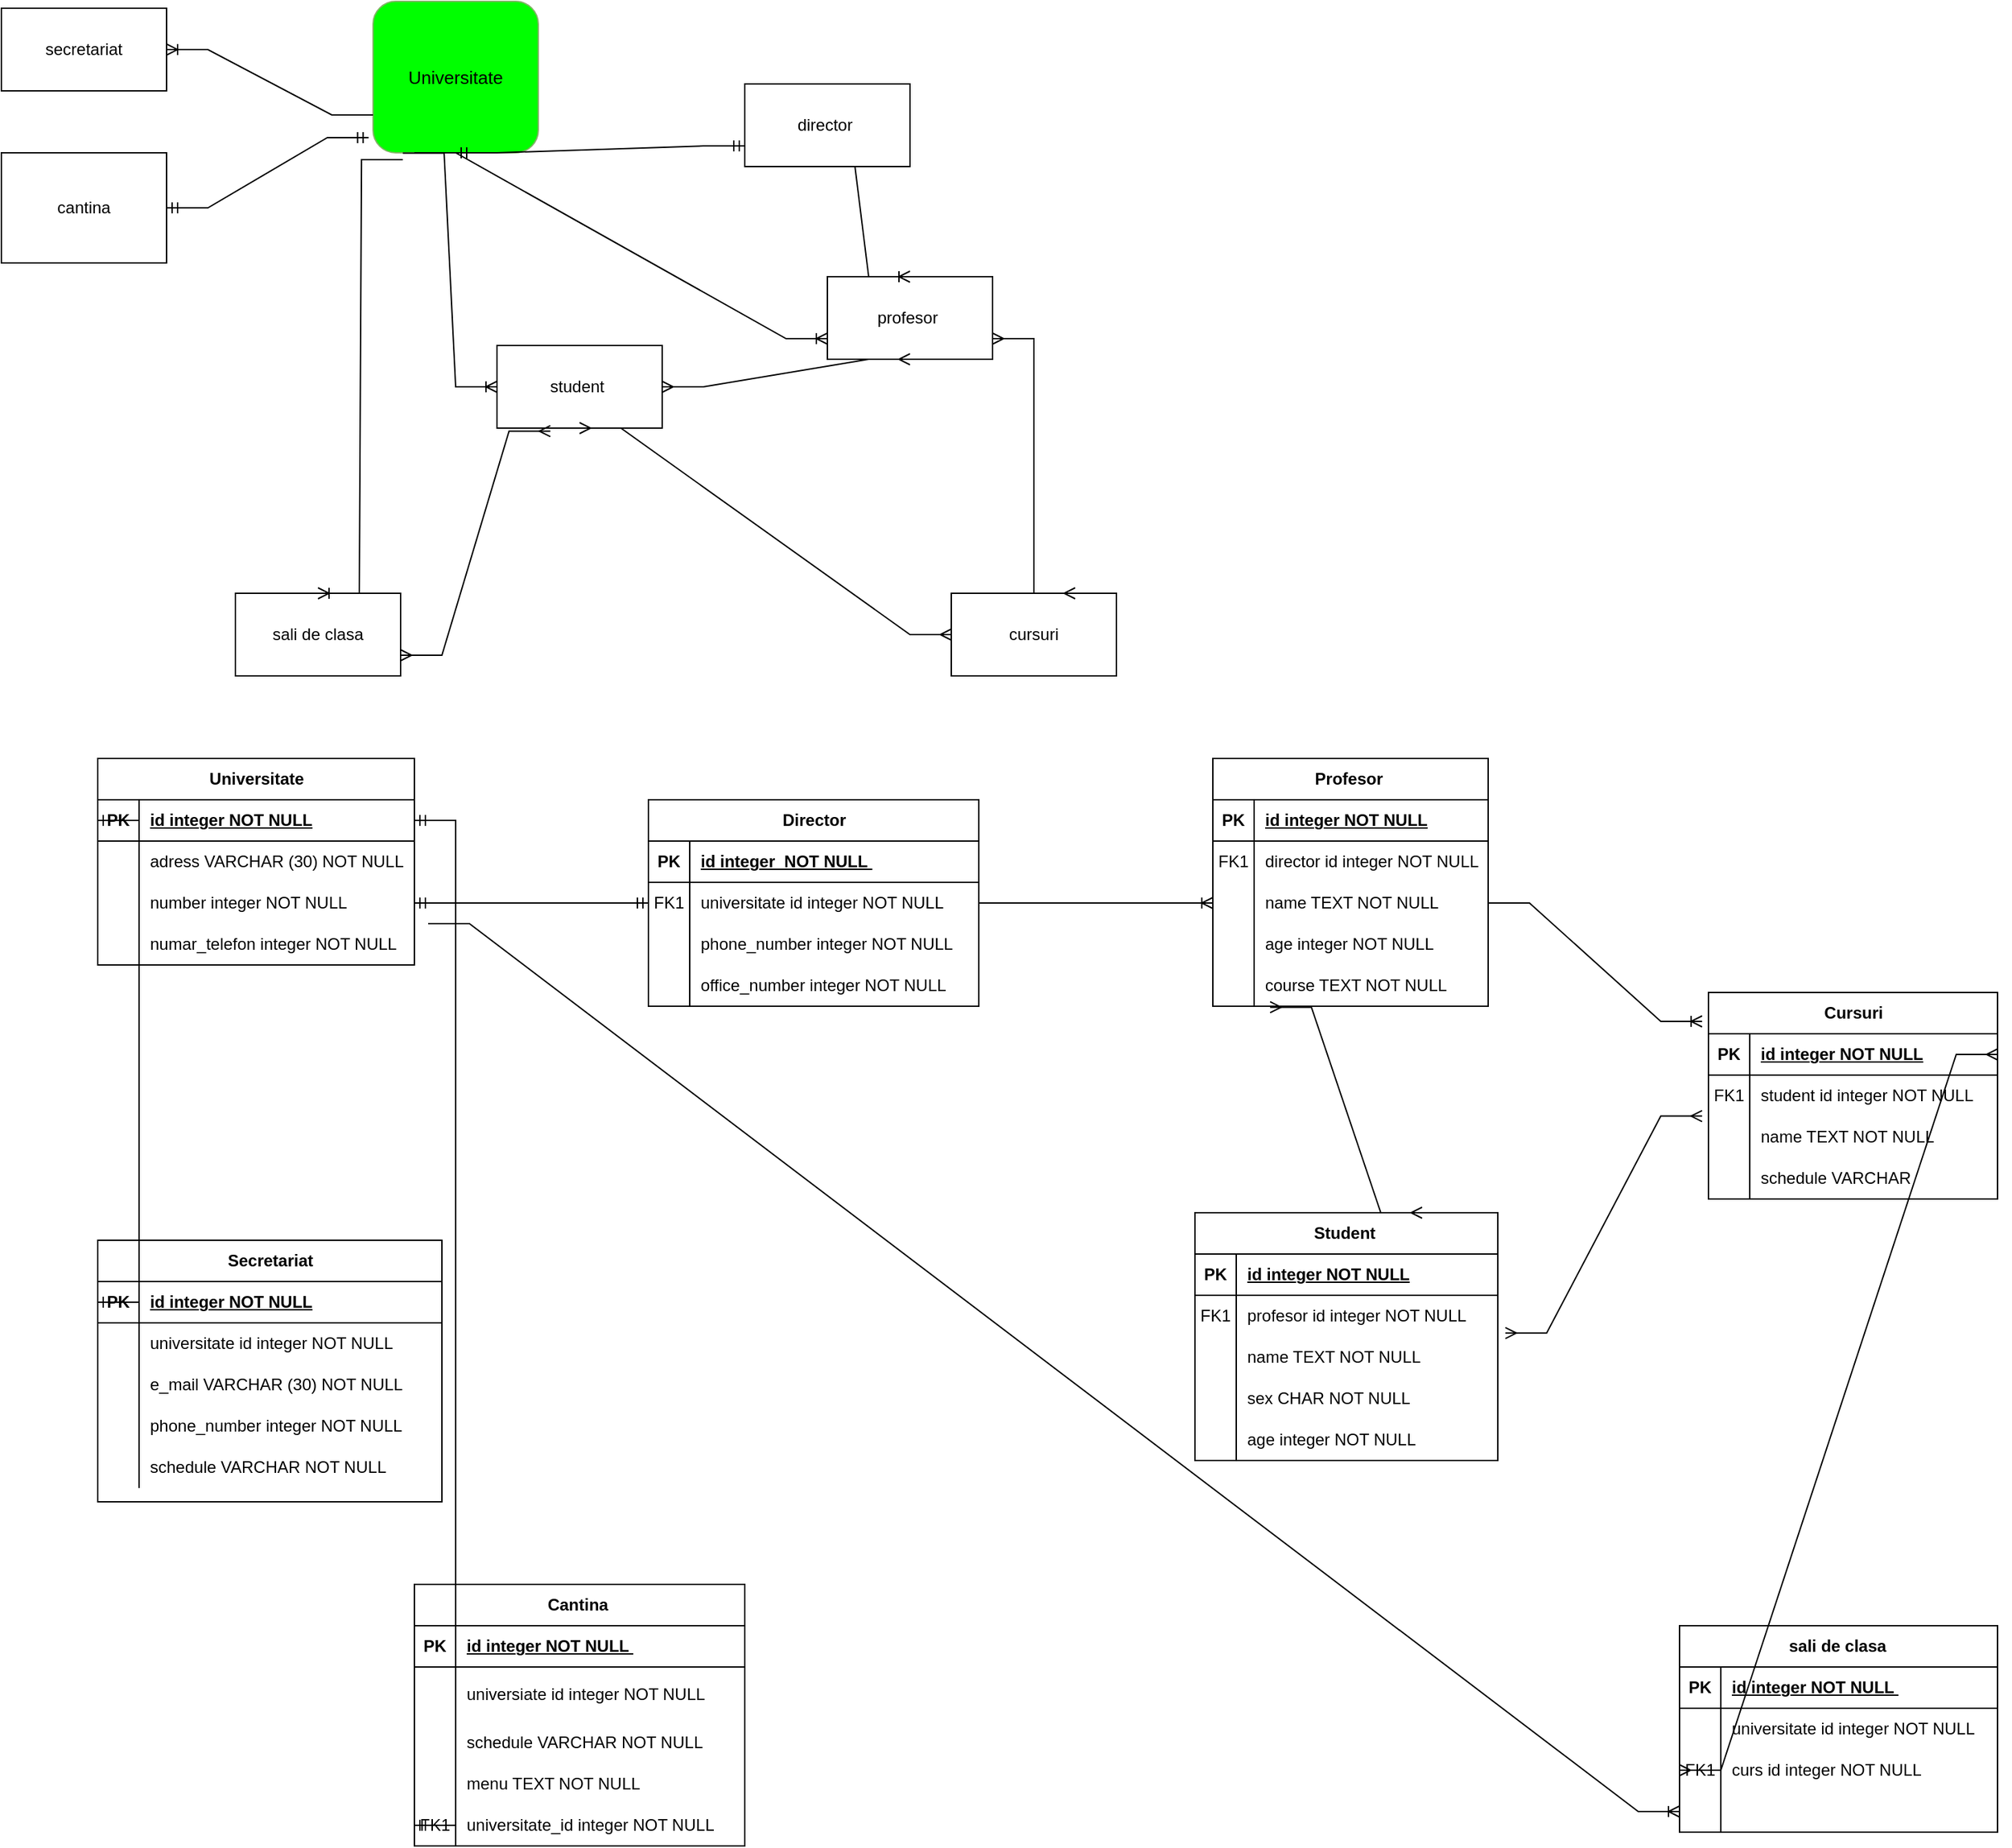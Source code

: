 <mxfile version="22.1.4" type="github">
  <diagram name="Pagina-1" id="pFfGUkzq2s7GdDyM9hJQ">
    <mxGraphModel dx="2327" dy="1989" grid="1" gridSize="10" guides="1" tooltips="1" connect="1" arrows="1" fold="1" page="1" pageScale="1" pageWidth="827" pageHeight="1169" math="0" shadow="0">
      <root>
        <mxCell id="0" />
        <mxCell id="1" parent="0" />
        <mxCell id="AmhfieBaKyGj1crLmoKp-1" value="Universitate" style="rounded=1;whiteSpace=wrap;html=1;fillColor=#00FF00;strokeColor=#82b366;fontSize=13;" parent="1" vertex="1">
          <mxGeometry x="10" y="-370" width="120" height="110" as="geometry" />
        </mxCell>
        <mxCell id="AmhfieBaKyGj1crLmoKp-3" value="director&amp;nbsp;" style="rounded=0;whiteSpace=wrap;html=1;" parent="1" vertex="1">
          <mxGeometry x="280" y="-310" width="120" height="60" as="geometry" />
        </mxCell>
        <mxCell id="AmhfieBaKyGj1crLmoKp-4" value="profesor&amp;nbsp;" style="rounded=0;whiteSpace=wrap;html=1;" parent="1" vertex="1">
          <mxGeometry x="340" y="-170" width="120" height="60" as="geometry" />
        </mxCell>
        <mxCell id="AmhfieBaKyGj1crLmoKp-5" value="student&amp;nbsp;" style="rounded=0;whiteSpace=wrap;html=1;" parent="1" vertex="1">
          <mxGeometry x="100" y="-120" width="120" height="60" as="geometry" />
        </mxCell>
        <mxCell id="AmhfieBaKyGj1crLmoKp-7" value="secretariat" style="rounded=0;whiteSpace=wrap;html=1;" parent="1" vertex="1">
          <mxGeometry x="-260" y="-365" width="120" height="60" as="geometry" />
        </mxCell>
        <mxCell id="AmhfieBaKyGj1crLmoKp-9" value="cursuri" style="rounded=0;whiteSpace=wrap;html=1;" parent="1" vertex="1">
          <mxGeometry x="430" y="60" width="120" height="60" as="geometry" />
        </mxCell>
        <mxCell id="AmhfieBaKyGj1crLmoKp-11" value="cantina" style="rounded=0;whiteSpace=wrap;html=1;" parent="1" vertex="1">
          <mxGeometry x="-260" y="-260" width="120" height="80" as="geometry" />
        </mxCell>
        <mxCell id="AmhfieBaKyGj1crLmoKp-12" value="sali de clasa" style="rounded=0;whiteSpace=wrap;html=1;" parent="1" vertex="1">
          <mxGeometry x="-90" y="60" width="120" height="60" as="geometry" />
        </mxCell>
        <mxCell id="AmhfieBaKyGj1crLmoKp-29" style="edgeStyle=orthogonalEdgeStyle;rounded=0;orthogonalLoop=1;jettySize=auto;html=1;exitX=0.5;exitY=1;exitDx=0;exitDy=0;" parent="1" source="AmhfieBaKyGj1crLmoKp-7" target="AmhfieBaKyGj1crLmoKp-7" edge="1">
          <mxGeometry relative="1" as="geometry" />
        </mxCell>
        <mxCell id="AmhfieBaKyGj1crLmoKp-49" value="" style="edgeStyle=entityRelationEdgeStyle;fontSize=12;html=1;endArrow=ERmandOne;startArrow=ERmandOne;rounded=0;entryX=0.5;entryY=1;entryDx=0;entryDy=0;exitX=0;exitY=0.75;exitDx=0;exitDy=0;" parent="1" source="AmhfieBaKyGj1crLmoKp-3" target="AmhfieBaKyGj1crLmoKp-1" edge="1">
          <mxGeometry width="100" height="100" relative="1" as="geometry">
            <mxPoint x="70" y="-90" as="sourcePoint" />
            <mxPoint x="170" y="-190" as="targetPoint" />
          </mxGeometry>
        </mxCell>
        <mxCell id="AmhfieBaKyGj1crLmoKp-50" value="" style="edgeStyle=entityRelationEdgeStyle;fontSize=12;html=1;endArrow=ERoneToMany;rounded=0;exitX=0.25;exitY=1;exitDx=0;exitDy=0;entryX=0;entryY=0.75;entryDx=0;entryDy=0;" parent="1" source="AmhfieBaKyGj1crLmoKp-1" target="AmhfieBaKyGj1crLmoKp-4" edge="1">
          <mxGeometry width="100" height="100" relative="1" as="geometry">
            <mxPoint x="30" y="-70" as="sourcePoint" />
            <mxPoint x="130" y="-170" as="targetPoint" />
          </mxGeometry>
        </mxCell>
        <mxCell id="AmhfieBaKyGj1crLmoKp-53" value="" style="edgeStyle=entityRelationEdgeStyle;fontSize=12;html=1;endArrow=ERoneToMany;rounded=0;exitX=0;exitY=0.75;exitDx=0;exitDy=0;entryX=1;entryY=0.5;entryDx=0;entryDy=0;" parent="1" source="AmhfieBaKyGj1crLmoKp-1" target="AmhfieBaKyGj1crLmoKp-7" edge="1">
          <mxGeometry width="100" height="100" relative="1" as="geometry">
            <mxPoint x="50" y="-70" as="sourcePoint" />
            <mxPoint x="-50" y="-220" as="targetPoint" />
            <Array as="points">
              <mxPoint x="50" y="-70" />
            </Array>
          </mxGeometry>
        </mxCell>
        <mxCell id="AmhfieBaKyGj1crLmoKp-54" value="" style="edgeStyle=entityRelationEdgeStyle;fontSize=12;html=1;endArrow=ERoneToMany;rounded=0;exitX=0.18;exitY=1.002;exitDx=0;exitDy=0;exitPerimeter=0;" parent="1" source="AmhfieBaKyGj1crLmoKp-1" target="AmhfieBaKyGj1crLmoKp-5" edge="1">
          <mxGeometry width="100" height="100" relative="1" as="geometry">
            <mxPoint x="50" y="-70" as="sourcePoint" />
            <mxPoint x="150" y="-170" as="targetPoint" />
          </mxGeometry>
        </mxCell>
        <mxCell id="AmhfieBaKyGj1crLmoKp-56" value="" style="edgeStyle=entityRelationEdgeStyle;fontSize=12;html=1;endArrow=ERmandOne;startArrow=ERmandOne;rounded=0;entryX=-0.027;entryY=0.9;entryDx=0;entryDy=0;entryPerimeter=0;exitX=1;exitY=0.5;exitDx=0;exitDy=0;" parent="1" source="AmhfieBaKyGj1crLmoKp-11" target="AmhfieBaKyGj1crLmoKp-1" edge="1">
          <mxGeometry width="100" height="100" relative="1" as="geometry">
            <mxPoint x="-130" y="-170" as="sourcePoint" />
            <mxPoint x="-30" y="-270" as="targetPoint" />
          </mxGeometry>
        </mxCell>
        <mxCell id="AmhfieBaKyGj1crLmoKp-59" value="" style="edgeStyle=entityRelationEdgeStyle;fontSize=12;html=1;endArrow=ERoneToMany;rounded=0;exitX=0.417;exitY=1;exitDx=0;exitDy=0;exitPerimeter=0;entryX=0.5;entryY=0;entryDx=0;entryDy=0;" parent="1" source="AmhfieBaKyGj1crLmoKp-3" target="AmhfieBaKyGj1crLmoKp-4" edge="1">
          <mxGeometry width="100" height="100" relative="1" as="geometry">
            <mxPoint x="180" y="-70" as="sourcePoint" />
            <mxPoint x="280" y="-170" as="targetPoint" />
          </mxGeometry>
        </mxCell>
        <mxCell id="AmhfieBaKyGj1crLmoKp-60" value="" style="edgeStyle=entityRelationEdgeStyle;fontSize=12;html=1;endArrow=ERmany;startArrow=ERmany;rounded=0;exitX=1;exitY=0.5;exitDx=0;exitDy=0;entryX=0.5;entryY=1;entryDx=0;entryDy=0;" parent="1" source="AmhfieBaKyGj1crLmoKp-5" target="AmhfieBaKyGj1crLmoKp-4" edge="1">
          <mxGeometry width="100" height="100" relative="1" as="geometry">
            <mxPoint x="180" y="-70" as="sourcePoint" />
            <mxPoint x="280" y="-170" as="targetPoint" />
          </mxGeometry>
        </mxCell>
        <mxCell id="AmhfieBaKyGj1crLmoKp-61" value="" style="edgeStyle=entityRelationEdgeStyle;fontSize=12;html=1;endArrow=ERoneToMany;rounded=0;entryX=0.5;entryY=0;entryDx=0;entryDy=0;exitX=0.18;exitY=1.045;exitDx=0;exitDy=0;exitPerimeter=0;" parent="1" source="AmhfieBaKyGj1crLmoKp-1" target="AmhfieBaKyGj1crLmoKp-12" edge="1">
          <mxGeometry width="100" height="100" relative="1" as="geometry">
            <mxPoint x="-60" y="-220" as="sourcePoint" />
            <mxPoint x="-240" y="36.2" as="targetPoint" />
          </mxGeometry>
        </mxCell>
        <mxCell id="AmhfieBaKyGj1crLmoKp-62" value="" style="edgeStyle=entityRelationEdgeStyle;fontSize=12;html=1;endArrow=ERmany;startArrow=ERmany;rounded=0;entryX=0;entryY=0.5;entryDx=0;entryDy=0;exitX=0.5;exitY=1;exitDx=0;exitDy=0;" parent="1" source="AmhfieBaKyGj1crLmoKp-5" target="AmhfieBaKyGj1crLmoKp-9" edge="1">
          <mxGeometry width="100" height="100" relative="1" as="geometry">
            <mxPoint x="230" y="120" as="sourcePoint" />
            <mxPoint x="340" y="20" as="targetPoint" />
          </mxGeometry>
        </mxCell>
        <mxCell id="AmhfieBaKyGj1crLmoKp-64" value="" style="edgeStyle=entityRelationEdgeStyle;fontSize=12;html=1;endArrow=ERmany;startArrow=ERmany;rounded=0;exitX=1;exitY=0.75;exitDx=0;exitDy=0;entryX=0.75;entryY=0;entryDx=0;entryDy=0;" parent="1" source="AmhfieBaKyGj1crLmoKp-4" target="AmhfieBaKyGj1crLmoKp-9" edge="1">
          <mxGeometry width="100" height="100" relative="1" as="geometry">
            <mxPoint x="420" y="10" as="sourcePoint" />
            <mxPoint x="520" y="-90" as="targetPoint" />
          </mxGeometry>
        </mxCell>
        <mxCell id="AmhfieBaKyGj1crLmoKp-65" value="" style="edgeStyle=entityRelationEdgeStyle;fontSize=12;html=1;endArrow=ERmany;startArrow=ERmany;rounded=0;exitX=1;exitY=0.75;exitDx=0;exitDy=0;entryX=0.323;entryY=1.037;entryDx=0;entryDy=0;entryPerimeter=0;" parent="1" source="AmhfieBaKyGj1crLmoKp-12" target="AmhfieBaKyGj1crLmoKp-5" edge="1">
          <mxGeometry width="100" height="100" relative="1" as="geometry">
            <mxPoint x="60" y="150" as="sourcePoint" />
            <mxPoint x="160" y="50" as="targetPoint" />
          </mxGeometry>
        </mxCell>
        <mxCell id="YgO-W8LyDjPyom-sLPPK-1" value="Universitate" style="shape=table;startSize=30;container=1;collapsible=1;childLayout=tableLayout;fixedRows=1;rowLines=0;fontStyle=1;align=center;resizeLast=1;html=1;" parent="1" vertex="1">
          <mxGeometry x="-190" y="180" width="230" height="150" as="geometry" />
        </mxCell>
        <mxCell id="YgO-W8LyDjPyom-sLPPK-2" value="" style="shape=tableRow;horizontal=0;startSize=0;swimlaneHead=0;swimlaneBody=0;fillColor=none;collapsible=0;dropTarget=0;points=[[0,0.5],[1,0.5]];portConstraint=eastwest;top=0;left=0;right=0;bottom=1;" parent="YgO-W8LyDjPyom-sLPPK-1" vertex="1">
          <mxGeometry y="30" width="230" height="30" as="geometry" />
        </mxCell>
        <mxCell id="YgO-W8LyDjPyom-sLPPK-3" value="PK" style="shape=partialRectangle;connectable=0;fillColor=none;top=0;left=0;bottom=0;right=0;fontStyle=1;overflow=hidden;whiteSpace=wrap;html=1;" parent="YgO-W8LyDjPyom-sLPPK-2" vertex="1">
          <mxGeometry width="30" height="30" as="geometry">
            <mxRectangle width="30" height="30" as="alternateBounds" />
          </mxGeometry>
        </mxCell>
        <mxCell id="YgO-W8LyDjPyom-sLPPK-4" value="id integer NOT NULL" style="shape=partialRectangle;connectable=0;fillColor=none;top=0;left=0;bottom=0;right=0;align=left;spacingLeft=6;fontStyle=5;overflow=hidden;whiteSpace=wrap;html=1;" parent="YgO-W8LyDjPyom-sLPPK-2" vertex="1">
          <mxGeometry x="30" width="200" height="30" as="geometry">
            <mxRectangle width="200" height="30" as="alternateBounds" />
          </mxGeometry>
        </mxCell>
        <mxCell id="YgO-W8LyDjPyom-sLPPK-5" value="" style="shape=tableRow;horizontal=0;startSize=0;swimlaneHead=0;swimlaneBody=0;fillColor=none;collapsible=0;dropTarget=0;points=[[0,0.5],[1,0.5]];portConstraint=eastwest;top=0;left=0;right=0;bottom=0;" parent="YgO-W8LyDjPyom-sLPPK-1" vertex="1">
          <mxGeometry y="60" width="230" height="30" as="geometry" />
        </mxCell>
        <mxCell id="YgO-W8LyDjPyom-sLPPK-6" value="" style="shape=partialRectangle;connectable=0;fillColor=none;top=0;left=0;bottom=0;right=0;editable=1;overflow=hidden;whiteSpace=wrap;html=1;" parent="YgO-W8LyDjPyom-sLPPK-5" vertex="1">
          <mxGeometry width="30" height="30" as="geometry">
            <mxRectangle width="30" height="30" as="alternateBounds" />
          </mxGeometry>
        </mxCell>
        <mxCell id="YgO-W8LyDjPyom-sLPPK-7" value="adress VARCHAR (30) NOT NULL&amp;nbsp;" style="shape=partialRectangle;connectable=0;fillColor=none;top=0;left=0;bottom=0;right=0;align=left;spacingLeft=6;overflow=hidden;whiteSpace=wrap;html=1;" parent="YgO-W8LyDjPyom-sLPPK-5" vertex="1">
          <mxGeometry x="30" width="200" height="30" as="geometry">
            <mxRectangle width="200" height="30" as="alternateBounds" />
          </mxGeometry>
        </mxCell>
        <mxCell id="YgO-W8LyDjPyom-sLPPK-8" value="" style="shape=tableRow;horizontal=0;startSize=0;swimlaneHead=0;swimlaneBody=0;fillColor=none;collapsible=0;dropTarget=0;points=[[0,0.5],[1,0.5]];portConstraint=eastwest;top=0;left=0;right=0;bottom=0;" parent="YgO-W8LyDjPyom-sLPPK-1" vertex="1">
          <mxGeometry y="90" width="230" height="30" as="geometry" />
        </mxCell>
        <mxCell id="YgO-W8LyDjPyom-sLPPK-9" value="" style="shape=partialRectangle;connectable=0;fillColor=none;top=0;left=0;bottom=0;right=0;editable=1;overflow=hidden;whiteSpace=wrap;html=1;" parent="YgO-W8LyDjPyom-sLPPK-8" vertex="1">
          <mxGeometry width="30" height="30" as="geometry">
            <mxRectangle width="30" height="30" as="alternateBounds" />
          </mxGeometry>
        </mxCell>
        <mxCell id="YgO-W8LyDjPyom-sLPPK-10" value="number integer NOT NULL" style="shape=partialRectangle;connectable=0;fillColor=none;top=0;left=0;bottom=0;right=0;align=left;spacingLeft=6;overflow=hidden;whiteSpace=wrap;html=1;" parent="YgO-W8LyDjPyom-sLPPK-8" vertex="1">
          <mxGeometry x="30" width="200" height="30" as="geometry">
            <mxRectangle width="200" height="30" as="alternateBounds" />
          </mxGeometry>
        </mxCell>
        <mxCell id="YgO-W8LyDjPyom-sLPPK-11" value="" style="shape=tableRow;horizontal=0;startSize=0;swimlaneHead=0;swimlaneBody=0;fillColor=none;collapsible=0;dropTarget=0;points=[[0,0.5],[1,0.5]];portConstraint=eastwest;top=0;left=0;right=0;bottom=0;" parent="YgO-W8LyDjPyom-sLPPK-1" vertex="1">
          <mxGeometry y="120" width="230" height="30" as="geometry" />
        </mxCell>
        <mxCell id="YgO-W8LyDjPyom-sLPPK-12" value="" style="shape=partialRectangle;connectable=0;fillColor=none;top=0;left=0;bottom=0;right=0;editable=1;overflow=hidden;whiteSpace=wrap;html=1;" parent="YgO-W8LyDjPyom-sLPPK-11" vertex="1">
          <mxGeometry width="30" height="30" as="geometry">
            <mxRectangle width="30" height="30" as="alternateBounds" />
          </mxGeometry>
        </mxCell>
        <mxCell id="YgO-W8LyDjPyom-sLPPK-13" value="numar_telefon integer NOT NULL" style="shape=partialRectangle;connectable=0;fillColor=none;top=0;left=0;bottom=0;right=0;align=left;spacingLeft=6;overflow=hidden;whiteSpace=wrap;html=1;" parent="YgO-W8LyDjPyom-sLPPK-11" vertex="1">
          <mxGeometry x="30" width="200" height="30" as="geometry">
            <mxRectangle width="200" height="30" as="alternateBounds" />
          </mxGeometry>
        </mxCell>
        <mxCell id="YgO-W8LyDjPyom-sLPPK-14" value="Director" style="shape=table;startSize=30;container=1;collapsible=1;childLayout=tableLayout;fixedRows=1;rowLines=0;fontStyle=1;align=center;resizeLast=1;html=1;" parent="1" vertex="1">
          <mxGeometry x="210" y="210" width="240" height="150" as="geometry" />
        </mxCell>
        <mxCell id="YgO-W8LyDjPyom-sLPPK-15" value="" style="shape=tableRow;horizontal=0;startSize=0;swimlaneHead=0;swimlaneBody=0;fillColor=none;collapsible=0;dropTarget=0;points=[[0,0.5],[1,0.5]];portConstraint=eastwest;top=0;left=0;right=0;bottom=1;" parent="YgO-W8LyDjPyom-sLPPK-14" vertex="1">
          <mxGeometry y="30" width="240" height="30" as="geometry" />
        </mxCell>
        <mxCell id="YgO-W8LyDjPyom-sLPPK-16" value="PK" style="shape=partialRectangle;connectable=0;fillColor=none;top=0;left=0;bottom=0;right=0;fontStyle=1;overflow=hidden;whiteSpace=wrap;html=1;" parent="YgO-W8LyDjPyom-sLPPK-15" vertex="1">
          <mxGeometry width="30" height="30" as="geometry">
            <mxRectangle width="30" height="30" as="alternateBounds" />
          </mxGeometry>
        </mxCell>
        <mxCell id="YgO-W8LyDjPyom-sLPPK-17" value="id integer&amp;nbsp; NOT NULL&amp;nbsp;" style="shape=partialRectangle;connectable=0;fillColor=none;top=0;left=0;bottom=0;right=0;align=left;spacingLeft=6;fontStyle=5;overflow=hidden;whiteSpace=wrap;html=1;" parent="YgO-W8LyDjPyom-sLPPK-15" vertex="1">
          <mxGeometry x="30" width="210" height="30" as="geometry">
            <mxRectangle width="210" height="30" as="alternateBounds" />
          </mxGeometry>
        </mxCell>
        <mxCell id="YgO-W8LyDjPyom-sLPPK-18" value="" style="shape=tableRow;horizontal=0;startSize=0;swimlaneHead=0;swimlaneBody=0;fillColor=none;collapsible=0;dropTarget=0;points=[[0,0.5],[1,0.5]];portConstraint=eastwest;top=0;left=0;right=0;bottom=0;" parent="YgO-W8LyDjPyom-sLPPK-14" vertex="1">
          <mxGeometry y="60" width="240" height="30" as="geometry" />
        </mxCell>
        <mxCell id="YgO-W8LyDjPyom-sLPPK-19" value="FK1" style="shape=partialRectangle;connectable=0;fillColor=none;top=0;left=0;bottom=0;right=0;editable=1;overflow=hidden;whiteSpace=wrap;html=1;" parent="YgO-W8LyDjPyom-sLPPK-18" vertex="1">
          <mxGeometry width="30" height="30" as="geometry">
            <mxRectangle width="30" height="30" as="alternateBounds" />
          </mxGeometry>
        </mxCell>
        <mxCell id="YgO-W8LyDjPyom-sLPPK-20" value="universitate id integer NOT NULL" style="shape=partialRectangle;connectable=0;fillColor=none;top=0;left=0;bottom=0;right=0;align=left;spacingLeft=6;overflow=hidden;whiteSpace=wrap;html=1;" parent="YgO-W8LyDjPyom-sLPPK-18" vertex="1">
          <mxGeometry x="30" width="210" height="30" as="geometry">
            <mxRectangle width="210" height="30" as="alternateBounds" />
          </mxGeometry>
        </mxCell>
        <mxCell id="YgO-W8LyDjPyom-sLPPK-21" value="" style="shape=tableRow;horizontal=0;startSize=0;swimlaneHead=0;swimlaneBody=0;fillColor=none;collapsible=0;dropTarget=0;points=[[0,0.5],[1,0.5]];portConstraint=eastwest;top=0;left=0;right=0;bottom=0;" parent="YgO-W8LyDjPyom-sLPPK-14" vertex="1">
          <mxGeometry y="90" width="240" height="30" as="geometry" />
        </mxCell>
        <mxCell id="YgO-W8LyDjPyom-sLPPK-22" value="" style="shape=partialRectangle;connectable=0;fillColor=none;top=0;left=0;bottom=0;right=0;editable=1;overflow=hidden;whiteSpace=wrap;html=1;" parent="YgO-W8LyDjPyom-sLPPK-21" vertex="1">
          <mxGeometry width="30" height="30" as="geometry">
            <mxRectangle width="30" height="30" as="alternateBounds" />
          </mxGeometry>
        </mxCell>
        <mxCell id="YgO-W8LyDjPyom-sLPPK-23" value="phone_number integer NOT NULL" style="shape=partialRectangle;connectable=0;fillColor=none;top=0;left=0;bottom=0;right=0;align=left;spacingLeft=6;overflow=hidden;whiteSpace=wrap;html=1;" parent="YgO-W8LyDjPyom-sLPPK-21" vertex="1">
          <mxGeometry x="30" width="210" height="30" as="geometry">
            <mxRectangle width="210" height="30" as="alternateBounds" />
          </mxGeometry>
        </mxCell>
        <mxCell id="YgO-W8LyDjPyom-sLPPK-24" value="" style="shape=tableRow;horizontal=0;startSize=0;swimlaneHead=0;swimlaneBody=0;fillColor=none;collapsible=0;dropTarget=0;points=[[0,0.5],[1,0.5]];portConstraint=eastwest;top=0;left=0;right=0;bottom=0;" parent="YgO-W8LyDjPyom-sLPPK-14" vertex="1">
          <mxGeometry y="120" width="240" height="30" as="geometry" />
        </mxCell>
        <mxCell id="YgO-W8LyDjPyom-sLPPK-25" value="" style="shape=partialRectangle;connectable=0;fillColor=none;top=0;left=0;bottom=0;right=0;editable=1;overflow=hidden;whiteSpace=wrap;html=1;" parent="YgO-W8LyDjPyom-sLPPK-24" vertex="1">
          <mxGeometry width="30" height="30" as="geometry">
            <mxRectangle width="30" height="30" as="alternateBounds" />
          </mxGeometry>
        </mxCell>
        <mxCell id="YgO-W8LyDjPyom-sLPPK-26" value="office_number integer NOT NULL&amp;nbsp;" style="shape=partialRectangle;connectable=0;fillColor=none;top=0;left=0;bottom=0;right=0;align=left;spacingLeft=6;overflow=hidden;whiteSpace=wrap;html=1;" parent="YgO-W8LyDjPyom-sLPPK-24" vertex="1">
          <mxGeometry x="30" width="210" height="30" as="geometry">
            <mxRectangle width="210" height="30" as="alternateBounds" />
          </mxGeometry>
        </mxCell>
        <mxCell id="YgO-W8LyDjPyom-sLPPK-27" value="Profesor&amp;nbsp;" style="shape=table;startSize=30;container=1;collapsible=1;childLayout=tableLayout;fixedRows=1;rowLines=0;fontStyle=1;align=center;resizeLast=1;html=1;" parent="1" vertex="1">
          <mxGeometry x="620" y="180" width="200" height="180" as="geometry" />
        </mxCell>
        <mxCell id="YgO-W8LyDjPyom-sLPPK-28" value="" style="shape=tableRow;horizontal=0;startSize=0;swimlaneHead=0;swimlaneBody=0;fillColor=none;collapsible=0;dropTarget=0;points=[[0,0.5],[1,0.5]];portConstraint=eastwest;top=0;left=0;right=0;bottom=1;" parent="YgO-W8LyDjPyom-sLPPK-27" vertex="1">
          <mxGeometry y="30" width="200" height="30" as="geometry" />
        </mxCell>
        <mxCell id="YgO-W8LyDjPyom-sLPPK-29" value="PK" style="shape=partialRectangle;connectable=0;fillColor=none;top=0;left=0;bottom=0;right=0;fontStyle=1;overflow=hidden;whiteSpace=wrap;html=1;" parent="YgO-W8LyDjPyom-sLPPK-28" vertex="1">
          <mxGeometry width="30" height="30" as="geometry">
            <mxRectangle width="30" height="30" as="alternateBounds" />
          </mxGeometry>
        </mxCell>
        <mxCell id="YgO-W8LyDjPyom-sLPPK-30" value="id integer NOT NULL" style="shape=partialRectangle;connectable=0;fillColor=none;top=0;left=0;bottom=0;right=0;align=left;spacingLeft=6;fontStyle=5;overflow=hidden;whiteSpace=wrap;html=1;" parent="YgO-W8LyDjPyom-sLPPK-28" vertex="1">
          <mxGeometry x="30" width="170" height="30" as="geometry">
            <mxRectangle width="170" height="30" as="alternateBounds" />
          </mxGeometry>
        </mxCell>
        <mxCell id="YgO-W8LyDjPyom-sLPPK-31" value="" style="shape=tableRow;horizontal=0;startSize=0;swimlaneHead=0;swimlaneBody=0;fillColor=none;collapsible=0;dropTarget=0;points=[[0,0.5],[1,0.5]];portConstraint=eastwest;top=0;left=0;right=0;bottom=0;" parent="YgO-W8LyDjPyom-sLPPK-27" vertex="1">
          <mxGeometry y="60" width="200" height="30" as="geometry" />
        </mxCell>
        <mxCell id="YgO-W8LyDjPyom-sLPPK-32" value="FK1" style="shape=partialRectangle;connectable=0;fillColor=none;top=0;left=0;bottom=0;right=0;editable=1;overflow=hidden;whiteSpace=wrap;html=1;" parent="YgO-W8LyDjPyom-sLPPK-31" vertex="1">
          <mxGeometry width="30" height="30" as="geometry">
            <mxRectangle width="30" height="30" as="alternateBounds" />
          </mxGeometry>
        </mxCell>
        <mxCell id="YgO-W8LyDjPyom-sLPPK-33" value="director id integer NOT NULL" style="shape=partialRectangle;connectable=0;fillColor=none;top=0;left=0;bottom=0;right=0;align=left;spacingLeft=6;overflow=hidden;whiteSpace=wrap;html=1;" parent="YgO-W8LyDjPyom-sLPPK-31" vertex="1">
          <mxGeometry x="30" width="170" height="30" as="geometry">
            <mxRectangle width="170" height="30" as="alternateBounds" />
          </mxGeometry>
        </mxCell>
        <mxCell id="YgO-W8LyDjPyom-sLPPK-34" value="" style="shape=tableRow;horizontal=0;startSize=0;swimlaneHead=0;swimlaneBody=0;fillColor=none;collapsible=0;dropTarget=0;points=[[0,0.5],[1,0.5]];portConstraint=eastwest;top=0;left=0;right=0;bottom=0;" parent="YgO-W8LyDjPyom-sLPPK-27" vertex="1">
          <mxGeometry y="90" width="200" height="30" as="geometry" />
        </mxCell>
        <mxCell id="YgO-W8LyDjPyom-sLPPK-35" value="" style="shape=partialRectangle;connectable=0;fillColor=none;top=0;left=0;bottom=0;right=0;editable=1;overflow=hidden;whiteSpace=wrap;html=1;" parent="YgO-W8LyDjPyom-sLPPK-34" vertex="1">
          <mxGeometry width="30" height="30" as="geometry">
            <mxRectangle width="30" height="30" as="alternateBounds" />
          </mxGeometry>
        </mxCell>
        <mxCell id="YgO-W8LyDjPyom-sLPPK-36" value="name TEXT NOT NULL&amp;nbsp;" style="shape=partialRectangle;connectable=0;fillColor=none;top=0;left=0;bottom=0;right=0;align=left;spacingLeft=6;overflow=hidden;whiteSpace=wrap;html=1;" parent="YgO-W8LyDjPyom-sLPPK-34" vertex="1">
          <mxGeometry x="30" width="170" height="30" as="geometry">
            <mxRectangle width="170" height="30" as="alternateBounds" />
          </mxGeometry>
        </mxCell>
        <mxCell id="YgO-W8LyDjPyom-sLPPK-37" value="" style="shape=tableRow;horizontal=0;startSize=0;swimlaneHead=0;swimlaneBody=0;fillColor=none;collapsible=0;dropTarget=0;points=[[0,0.5],[1,0.5]];portConstraint=eastwest;top=0;left=0;right=0;bottom=0;" parent="YgO-W8LyDjPyom-sLPPK-27" vertex="1">
          <mxGeometry y="120" width="200" height="30" as="geometry" />
        </mxCell>
        <mxCell id="YgO-W8LyDjPyom-sLPPK-38" value="" style="shape=partialRectangle;connectable=0;fillColor=none;top=0;left=0;bottom=0;right=0;editable=1;overflow=hidden;whiteSpace=wrap;html=1;" parent="YgO-W8LyDjPyom-sLPPK-37" vertex="1">
          <mxGeometry width="30" height="30" as="geometry">
            <mxRectangle width="30" height="30" as="alternateBounds" />
          </mxGeometry>
        </mxCell>
        <mxCell id="YgO-W8LyDjPyom-sLPPK-39" value="age integer NOT NULL" style="shape=partialRectangle;connectable=0;fillColor=none;top=0;left=0;bottom=0;right=0;align=left;spacingLeft=6;overflow=hidden;whiteSpace=wrap;html=1;" parent="YgO-W8LyDjPyom-sLPPK-37" vertex="1">
          <mxGeometry x="30" width="170" height="30" as="geometry">
            <mxRectangle width="170" height="30" as="alternateBounds" />
          </mxGeometry>
        </mxCell>
        <mxCell id="YgO-W8LyDjPyom-sLPPK-40" value="" style="shape=tableRow;horizontal=0;startSize=0;swimlaneHead=0;swimlaneBody=0;fillColor=none;collapsible=0;dropTarget=0;points=[[0,0.5],[1,0.5]];portConstraint=eastwest;top=0;left=0;right=0;bottom=0;" parent="YgO-W8LyDjPyom-sLPPK-27" vertex="1">
          <mxGeometry y="150" width="200" height="30" as="geometry" />
        </mxCell>
        <mxCell id="YgO-W8LyDjPyom-sLPPK-41" value="" style="shape=partialRectangle;connectable=0;fillColor=none;top=0;left=0;bottom=0;right=0;editable=1;overflow=hidden;whiteSpace=wrap;html=1;" parent="YgO-W8LyDjPyom-sLPPK-40" vertex="1">
          <mxGeometry width="30" height="30" as="geometry">
            <mxRectangle width="30" height="30" as="alternateBounds" />
          </mxGeometry>
        </mxCell>
        <mxCell id="YgO-W8LyDjPyom-sLPPK-42" value="course TEXT NOT NULL" style="shape=partialRectangle;connectable=0;fillColor=none;top=0;left=0;bottom=0;right=0;align=left;spacingLeft=6;overflow=hidden;whiteSpace=wrap;html=1;" parent="YgO-W8LyDjPyom-sLPPK-40" vertex="1">
          <mxGeometry x="30" width="170" height="30" as="geometry">
            <mxRectangle width="170" height="30" as="alternateBounds" />
          </mxGeometry>
        </mxCell>
        <mxCell id="YgO-W8LyDjPyom-sLPPK-43" value="Secretariat" style="shape=table;startSize=30;container=1;collapsible=1;childLayout=tableLayout;fixedRows=1;rowLines=0;fontStyle=1;align=center;resizeLast=1;html=1;" parent="1" vertex="1">
          <mxGeometry x="-190" y="530" width="250" height="190" as="geometry" />
        </mxCell>
        <mxCell id="YgO-W8LyDjPyom-sLPPK-44" value="" style="shape=tableRow;horizontal=0;startSize=0;swimlaneHead=0;swimlaneBody=0;fillColor=none;collapsible=0;dropTarget=0;points=[[0,0.5],[1,0.5]];portConstraint=eastwest;top=0;left=0;right=0;bottom=1;" parent="YgO-W8LyDjPyom-sLPPK-43" vertex="1">
          <mxGeometry y="30" width="250" height="30" as="geometry" />
        </mxCell>
        <mxCell id="YgO-W8LyDjPyom-sLPPK-45" value="PK" style="shape=partialRectangle;connectable=0;fillColor=none;top=0;left=0;bottom=0;right=0;fontStyle=1;overflow=hidden;whiteSpace=wrap;html=1;" parent="YgO-W8LyDjPyom-sLPPK-44" vertex="1">
          <mxGeometry width="30" height="30" as="geometry">
            <mxRectangle width="30" height="30" as="alternateBounds" />
          </mxGeometry>
        </mxCell>
        <mxCell id="YgO-W8LyDjPyom-sLPPK-46" value="id integer NOT NULL" style="shape=partialRectangle;connectable=0;fillColor=none;top=0;left=0;bottom=0;right=0;align=left;spacingLeft=6;fontStyle=5;overflow=hidden;whiteSpace=wrap;html=1;" parent="YgO-W8LyDjPyom-sLPPK-44" vertex="1">
          <mxGeometry x="30" width="220" height="30" as="geometry">
            <mxRectangle width="220" height="30" as="alternateBounds" />
          </mxGeometry>
        </mxCell>
        <mxCell id="YgO-W8LyDjPyom-sLPPK-47" value="" style="shape=tableRow;horizontal=0;startSize=0;swimlaneHead=0;swimlaneBody=0;fillColor=none;collapsible=0;dropTarget=0;points=[[0,0.5],[1,0.5]];portConstraint=eastwest;top=0;left=0;right=0;bottom=0;" parent="YgO-W8LyDjPyom-sLPPK-43" vertex="1">
          <mxGeometry y="60" width="250" height="30" as="geometry" />
        </mxCell>
        <mxCell id="YgO-W8LyDjPyom-sLPPK-48" value="" style="shape=partialRectangle;connectable=0;fillColor=none;top=0;left=0;bottom=0;right=0;editable=1;overflow=hidden;whiteSpace=wrap;html=1;" parent="YgO-W8LyDjPyom-sLPPK-47" vertex="1">
          <mxGeometry width="30" height="30" as="geometry">
            <mxRectangle width="30" height="30" as="alternateBounds" />
          </mxGeometry>
        </mxCell>
        <mxCell id="YgO-W8LyDjPyom-sLPPK-49" value="universitate id integer NOT NULL&amp;nbsp;" style="shape=partialRectangle;connectable=0;fillColor=none;top=0;left=0;bottom=0;right=0;align=left;spacingLeft=6;overflow=hidden;whiteSpace=wrap;html=1;" parent="YgO-W8LyDjPyom-sLPPK-47" vertex="1">
          <mxGeometry x="30" width="220" height="30" as="geometry">
            <mxRectangle width="220" height="30" as="alternateBounds" />
          </mxGeometry>
        </mxCell>
        <mxCell id="YgO-W8LyDjPyom-sLPPK-50" value="" style="shape=tableRow;horizontal=0;startSize=0;swimlaneHead=0;swimlaneBody=0;fillColor=none;collapsible=0;dropTarget=0;points=[[0,0.5],[1,0.5]];portConstraint=eastwest;top=0;left=0;right=0;bottom=0;" parent="YgO-W8LyDjPyom-sLPPK-43" vertex="1">
          <mxGeometry y="90" width="250" height="30" as="geometry" />
        </mxCell>
        <mxCell id="YgO-W8LyDjPyom-sLPPK-51" value="" style="shape=partialRectangle;connectable=0;fillColor=none;top=0;left=0;bottom=0;right=0;editable=1;overflow=hidden;whiteSpace=wrap;html=1;" parent="YgO-W8LyDjPyom-sLPPK-50" vertex="1">
          <mxGeometry width="30" height="30" as="geometry">
            <mxRectangle width="30" height="30" as="alternateBounds" />
          </mxGeometry>
        </mxCell>
        <mxCell id="YgO-W8LyDjPyom-sLPPK-52" value="e_mail VARCHAR (30) NOT NULL" style="shape=partialRectangle;connectable=0;fillColor=none;top=0;left=0;bottom=0;right=0;align=left;spacingLeft=6;overflow=hidden;whiteSpace=wrap;html=1;" parent="YgO-W8LyDjPyom-sLPPK-50" vertex="1">
          <mxGeometry x="30" width="220" height="30" as="geometry">
            <mxRectangle width="220" height="30" as="alternateBounds" />
          </mxGeometry>
        </mxCell>
        <mxCell id="YgO-W8LyDjPyom-sLPPK-53" value="" style="shape=tableRow;horizontal=0;startSize=0;swimlaneHead=0;swimlaneBody=0;fillColor=none;collapsible=0;dropTarget=0;points=[[0,0.5],[1,0.5]];portConstraint=eastwest;top=0;left=0;right=0;bottom=0;" parent="YgO-W8LyDjPyom-sLPPK-43" vertex="1">
          <mxGeometry y="120" width="250" height="30" as="geometry" />
        </mxCell>
        <mxCell id="YgO-W8LyDjPyom-sLPPK-54" value="" style="shape=partialRectangle;connectable=0;fillColor=none;top=0;left=0;bottom=0;right=0;editable=1;overflow=hidden;whiteSpace=wrap;html=1;" parent="YgO-W8LyDjPyom-sLPPK-53" vertex="1">
          <mxGeometry width="30" height="30" as="geometry">
            <mxRectangle width="30" height="30" as="alternateBounds" />
          </mxGeometry>
        </mxCell>
        <mxCell id="YgO-W8LyDjPyom-sLPPK-55" value="phone_number integer NOT NULL&amp;nbsp;" style="shape=partialRectangle;connectable=0;fillColor=none;top=0;left=0;bottom=0;right=0;align=left;spacingLeft=6;overflow=hidden;whiteSpace=wrap;html=1;" parent="YgO-W8LyDjPyom-sLPPK-53" vertex="1">
          <mxGeometry x="30" width="220" height="30" as="geometry">
            <mxRectangle width="220" height="30" as="alternateBounds" />
          </mxGeometry>
        </mxCell>
        <mxCell id="YgO-W8LyDjPyom-sLPPK-95" value="" style="shape=tableRow;horizontal=0;startSize=0;swimlaneHead=0;swimlaneBody=0;fillColor=none;collapsible=0;dropTarget=0;points=[[0,0.5],[1,0.5]];portConstraint=eastwest;top=0;left=0;right=0;bottom=0;" parent="YgO-W8LyDjPyom-sLPPK-43" vertex="1">
          <mxGeometry y="150" width="250" height="30" as="geometry" />
        </mxCell>
        <mxCell id="YgO-W8LyDjPyom-sLPPK-96" value="" style="shape=partialRectangle;connectable=0;fillColor=none;top=0;left=0;bottom=0;right=0;editable=1;overflow=hidden;whiteSpace=wrap;html=1;" parent="YgO-W8LyDjPyom-sLPPK-95" vertex="1">
          <mxGeometry width="30" height="30" as="geometry">
            <mxRectangle width="30" height="30" as="alternateBounds" />
          </mxGeometry>
        </mxCell>
        <mxCell id="YgO-W8LyDjPyom-sLPPK-97" value="schedule VARCHAR NOT NULL" style="shape=partialRectangle;connectable=0;fillColor=none;top=0;left=0;bottom=0;right=0;align=left;spacingLeft=6;overflow=hidden;whiteSpace=wrap;html=1;" parent="YgO-W8LyDjPyom-sLPPK-95" vertex="1">
          <mxGeometry x="30" width="220" height="30" as="geometry">
            <mxRectangle width="220" height="30" as="alternateBounds" />
          </mxGeometry>
        </mxCell>
        <mxCell id="YgO-W8LyDjPyom-sLPPK-56" value="Cursuri" style="shape=table;startSize=30;container=1;collapsible=1;childLayout=tableLayout;fixedRows=1;rowLines=0;fontStyle=1;align=center;resizeLast=1;html=1;" parent="1" vertex="1">
          <mxGeometry x="980" y="350" width="210" height="150" as="geometry" />
        </mxCell>
        <mxCell id="YgO-W8LyDjPyom-sLPPK-57" value="" style="shape=tableRow;horizontal=0;startSize=0;swimlaneHead=0;swimlaneBody=0;fillColor=none;collapsible=0;dropTarget=0;points=[[0,0.5],[1,0.5]];portConstraint=eastwest;top=0;left=0;right=0;bottom=1;" parent="YgO-W8LyDjPyom-sLPPK-56" vertex="1">
          <mxGeometry y="30" width="210" height="30" as="geometry" />
        </mxCell>
        <mxCell id="YgO-W8LyDjPyom-sLPPK-58" value="PK" style="shape=partialRectangle;connectable=0;fillColor=none;top=0;left=0;bottom=0;right=0;fontStyle=1;overflow=hidden;whiteSpace=wrap;html=1;" parent="YgO-W8LyDjPyom-sLPPK-57" vertex="1">
          <mxGeometry width="30" height="30" as="geometry">
            <mxRectangle width="30" height="30" as="alternateBounds" />
          </mxGeometry>
        </mxCell>
        <mxCell id="YgO-W8LyDjPyom-sLPPK-59" value="id integer NOT NULL" style="shape=partialRectangle;connectable=0;fillColor=none;top=0;left=0;bottom=0;right=0;align=left;spacingLeft=6;fontStyle=5;overflow=hidden;whiteSpace=wrap;html=1;" parent="YgO-W8LyDjPyom-sLPPK-57" vertex="1">
          <mxGeometry x="30" width="180" height="30" as="geometry">
            <mxRectangle width="180" height="30" as="alternateBounds" />
          </mxGeometry>
        </mxCell>
        <mxCell id="YgO-W8LyDjPyom-sLPPK-60" value="" style="shape=tableRow;horizontal=0;startSize=0;swimlaneHead=0;swimlaneBody=0;fillColor=none;collapsible=0;dropTarget=0;points=[[0,0.5],[1,0.5]];portConstraint=eastwest;top=0;left=0;right=0;bottom=0;" parent="YgO-W8LyDjPyom-sLPPK-56" vertex="1">
          <mxGeometry y="60" width="210" height="30" as="geometry" />
        </mxCell>
        <mxCell id="YgO-W8LyDjPyom-sLPPK-61" value="FK1" style="shape=partialRectangle;connectable=0;fillColor=none;top=0;left=0;bottom=0;right=0;editable=1;overflow=hidden;whiteSpace=wrap;html=1;" parent="YgO-W8LyDjPyom-sLPPK-60" vertex="1">
          <mxGeometry width="30" height="30" as="geometry">
            <mxRectangle width="30" height="30" as="alternateBounds" />
          </mxGeometry>
        </mxCell>
        <mxCell id="YgO-W8LyDjPyom-sLPPK-62" value="student id integer NOT NULL" style="shape=partialRectangle;connectable=0;fillColor=none;top=0;left=0;bottom=0;right=0;align=left;spacingLeft=6;overflow=hidden;whiteSpace=wrap;html=1;" parent="YgO-W8LyDjPyom-sLPPK-60" vertex="1">
          <mxGeometry x="30" width="180" height="30" as="geometry">
            <mxRectangle width="180" height="30" as="alternateBounds" />
          </mxGeometry>
        </mxCell>
        <mxCell id="YgO-W8LyDjPyom-sLPPK-63" value="" style="shape=tableRow;horizontal=0;startSize=0;swimlaneHead=0;swimlaneBody=0;fillColor=none;collapsible=0;dropTarget=0;points=[[0,0.5],[1,0.5]];portConstraint=eastwest;top=0;left=0;right=0;bottom=0;" parent="YgO-W8LyDjPyom-sLPPK-56" vertex="1">
          <mxGeometry y="90" width="210" height="30" as="geometry" />
        </mxCell>
        <mxCell id="YgO-W8LyDjPyom-sLPPK-64" value="" style="shape=partialRectangle;connectable=0;fillColor=none;top=0;left=0;bottom=0;right=0;editable=1;overflow=hidden;whiteSpace=wrap;html=1;" parent="YgO-W8LyDjPyom-sLPPK-63" vertex="1">
          <mxGeometry width="30" height="30" as="geometry">
            <mxRectangle width="30" height="30" as="alternateBounds" />
          </mxGeometry>
        </mxCell>
        <mxCell id="YgO-W8LyDjPyom-sLPPK-65" value="name TEXT NOT NULL" style="shape=partialRectangle;connectable=0;fillColor=none;top=0;left=0;bottom=0;right=0;align=left;spacingLeft=6;overflow=hidden;whiteSpace=wrap;html=1;" parent="YgO-W8LyDjPyom-sLPPK-63" vertex="1">
          <mxGeometry x="30" width="180" height="30" as="geometry">
            <mxRectangle width="180" height="30" as="alternateBounds" />
          </mxGeometry>
        </mxCell>
        <mxCell id="YgO-W8LyDjPyom-sLPPK-66" value="" style="shape=tableRow;horizontal=0;startSize=0;swimlaneHead=0;swimlaneBody=0;fillColor=none;collapsible=0;dropTarget=0;points=[[0,0.5],[1,0.5]];portConstraint=eastwest;top=0;left=0;right=0;bottom=0;" parent="YgO-W8LyDjPyom-sLPPK-56" vertex="1">
          <mxGeometry y="120" width="210" height="30" as="geometry" />
        </mxCell>
        <mxCell id="YgO-W8LyDjPyom-sLPPK-67" value="" style="shape=partialRectangle;connectable=0;fillColor=none;top=0;left=0;bottom=0;right=0;editable=1;overflow=hidden;whiteSpace=wrap;html=1;" parent="YgO-W8LyDjPyom-sLPPK-66" vertex="1">
          <mxGeometry width="30" height="30" as="geometry">
            <mxRectangle width="30" height="30" as="alternateBounds" />
          </mxGeometry>
        </mxCell>
        <mxCell id="YgO-W8LyDjPyom-sLPPK-68" value="schedule VARCHAR" style="shape=partialRectangle;connectable=0;fillColor=none;top=0;left=0;bottom=0;right=0;align=left;spacingLeft=6;overflow=hidden;whiteSpace=wrap;html=1;" parent="YgO-W8LyDjPyom-sLPPK-66" vertex="1">
          <mxGeometry x="30" width="180" height="30" as="geometry">
            <mxRectangle width="180" height="30" as="alternateBounds" />
          </mxGeometry>
        </mxCell>
        <mxCell id="YgO-W8LyDjPyom-sLPPK-69" value="sali de clasa&amp;nbsp;" style="shape=table;startSize=30;container=1;collapsible=1;childLayout=tableLayout;fixedRows=1;rowLines=0;fontStyle=1;align=center;resizeLast=1;html=1;" parent="1" vertex="1">
          <mxGeometry x="959" y="810" width="231" height="150" as="geometry" />
        </mxCell>
        <mxCell id="YgO-W8LyDjPyom-sLPPK-70" value="" style="shape=tableRow;horizontal=0;startSize=0;swimlaneHead=0;swimlaneBody=0;fillColor=none;collapsible=0;dropTarget=0;points=[[0,0.5],[1,0.5]];portConstraint=eastwest;top=0;left=0;right=0;bottom=1;" parent="YgO-W8LyDjPyom-sLPPK-69" vertex="1">
          <mxGeometry y="30" width="231" height="30" as="geometry" />
        </mxCell>
        <mxCell id="YgO-W8LyDjPyom-sLPPK-71" value="PK" style="shape=partialRectangle;connectable=0;fillColor=none;top=0;left=0;bottom=0;right=0;fontStyle=1;overflow=hidden;whiteSpace=wrap;html=1;" parent="YgO-W8LyDjPyom-sLPPK-70" vertex="1">
          <mxGeometry width="30" height="30" as="geometry">
            <mxRectangle width="30" height="30" as="alternateBounds" />
          </mxGeometry>
        </mxCell>
        <mxCell id="YgO-W8LyDjPyom-sLPPK-72" value="id integer NOT NULL&amp;nbsp;" style="shape=partialRectangle;connectable=0;fillColor=none;top=0;left=0;bottom=0;right=0;align=left;spacingLeft=6;fontStyle=5;overflow=hidden;whiteSpace=wrap;html=1;" parent="YgO-W8LyDjPyom-sLPPK-70" vertex="1">
          <mxGeometry x="30" width="201" height="30" as="geometry">
            <mxRectangle width="201" height="30" as="alternateBounds" />
          </mxGeometry>
        </mxCell>
        <mxCell id="YgO-W8LyDjPyom-sLPPK-73" value="" style="shape=tableRow;horizontal=0;startSize=0;swimlaneHead=0;swimlaneBody=0;fillColor=none;collapsible=0;dropTarget=0;points=[[0,0.5],[1,0.5]];portConstraint=eastwest;top=0;left=0;right=0;bottom=0;" parent="YgO-W8LyDjPyom-sLPPK-69" vertex="1">
          <mxGeometry y="60" width="231" height="30" as="geometry" />
        </mxCell>
        <mxCell id="YgO-W8LyDjPyom-sLPPK-74" value="" style="shape=partialRectangle;connectable=0;fillColor=none;top=0;left=0;bottom=0;right=0;editable=1;overflow=hidden;whiteSpace=wrap;html=1;" parent="YgO-W8LyDjPyom-sLPPK-73" vertex="1">
          <mxGeometry width="30" height="30" as="geometry">
            <mxRectangle width="30" height="30" as="alternateBounds" />
          </mxGeometry>
        </mxCell>
        <mxCell id="YgO-W8LyDjPyom-sLPPK-75" value="universitate id integer NOT NULL" style="shape=partialRectangle;connectable=0;fillColor=none;top=0;left=0;bottom=0;right=0;align=left;spacingLeft=6;overflow=hidden;whiteSpace=wrap;html=1;" parent="YgO-W8LyDjPyom-sLPPK-73" vertex="1">
          <mxGeometry x="30" width="201" height="30" as="geometry">
            <mxRectangle width="201" height="30" as="alternateBounds" />
          </mxGeometry>
        </mxCell>
        <mxCell id="YgO-W8LyDjPyom-sLPPK-76" value="" style="shape=tableRow;horizontal=0;startSize=0;swimlaneHead=0;swimlaneBody=0;fillColor=none;collapsible=0;dropTarget=0;points=[[0,0.5],[1,0.5]];portConstraint=eastwest;top=0;left=0;right=0;bottom=0;" parent="YgO-W8LyDjPyom-sLPPK-69" vertex="1">
          <mxGeometry y="90" width="231" height="30" as="geometry" />
        </mxCell>
        <mxCell id="YgO-W8LyDjPyom-sLPPK-77" value="FK1" style="shape=partialRectangle;connectable=0;fillColor=none;top=0;left=0;bottom=0;right=0;editable=1;overflow=hidden;whiteSpace=wrap;html=1;" parent="YgO-W8LyDjPyom-sLPPK-76" vertex="1">
          <mxGeometry width="30" height="30" as="geometry">
            <mxRectangle width="30" height="30" as="alternateBounds" />
          </mxGeometry>
        </mxCell>
        <mxCell id="YgO-W8LyDjPyom-sLPPK-78" value="curs id integer NOT NULL" style="shape=partialRectangle;connectable=0;fillColor=none;top=0;left=0;bottom=0;right=0;align=left;spacingLeft=6;overflow=hidden;whiteSpace=wrap;html=1;" parent="YgO-W8LyDjPyom-sLPPK-76" vertex="1">
          <mxGeometry x="30" width="201" height="30" as="geometry">
            <mxRectangle width="201" height="30" as="alternateBounds" />
          </mxGeometry>
        </mxCell>
        <mxCell id="YgO-W8LyDjPyom-sLPPK-79" value="" style="shape=tableRow;horizontal=0;startSize=0;swimlaneHead=0;swimlaneBody=0;fillColor=none;collapsible=0;dropTarget=0;points=[[0,0.5],[1,0.5]];portConstraint=eastwest;top=0;left=0;right=0;bottom=0;" parent="YgO-W8LyDjPyom-sLPPK-69" vertex="1">
          <mxGeometry y="120" width="231" height="30" as="geometry" />
        </mxCell>
        <mxCell id="YgO-W8LyDjPyom-sLPPK-80" value="" style="shape=partialRectangle;connectable=0;fillColor=none;top=0;left=0;bottom=0;right=0;editable=1;overflow=hidden;whiteSpace=wrap;html=1;" parent="YgO-W8LyDjPyom-sLPPK-79" vertex="1">
          <mxGeometry width="30" height="30" as="geometry">
            <mxRectangle width="30" height="30" as="alternateBounds" />
          </mxGeometry>
        </mxCell>
        <mxCell id="YgO-W8LyDjPyom-sLPPK-81" value="" style="shape=partialRectangle;connectable=0;fillColor=none;top=0;left=0;bottom=0;right=0;align=left;spacingLeft=6;overflow=hidden;whiteSpace=wrap;html=1;" parent="YgO-W8LyDjPyom-sLPPK-79" vertex="1">
          <mxGeometry x="30" width="201" height="30" as="geometry">
            <mxRectangle width="201" height="30" as="alternateBounds" />
          </mxGeometry>
        </mxCell>
        <mxCell id="YgO-W8LyDjPyom-sLPPK-82" value="Student&amp;nbsp;" style="shape=table;startSize=30;container=1;collapsible=1;childLayout=tableLayout;fixedRows=1;rowLines=0;fontStyle=1;align=center;resizeLast=1;html=1;" parent="1" vertex="1">
          <mxGeometry x="607" y="510" width="220" height="180" as="geometry" />
        </mxCell>
        <mxCell id="YgO-W8LyDjPyom-sLPPK-83" value="" style="shape=tableRow;horizontal=0;startSize=0;swimlaneHead=0;swimlaneBody=0;fillColor=none;collapsible=0;dropTarget=0;points=[[0,0.5],[1,0.5]];portConstraint=eastwest;top=0;left=0;right=0;bottom=1;" parent="YgO-W8LyDjPyom-sLPPK-82" vertex="1">
          <mxGeometry y="30" width="220" height="30" as="geometry" />
        </mxCell>
        <mxCell id="YgO-W8LyDjPyom-sLPPK-84" value="PK" style="shape=partialRectangle;connectable=0;fillColor=none;top=0;left=0;bottom=0;right=0;fontStyle=1;overflow=hidden;whiteSpace=wrap;html=1;" parent="YgO-W8LyDjPyom-sLPPK-83" vertex="1">
          <mxGeometry width="30" height="30" as="geometry">
            <mxRectangle width="30" height="30" as="alternateBounds" />
          </mxGeometry>
        </mxCell>
        <mxCell id="YgO-W8LyDjPyom-sLPPK-85" value="id integer NOT NULL" style="shape=partialRectangle;connectable=0;fillColor=none;top=0;left=0;bottom=0;right=0;align=left;spacingLeft=6;fontStyle=5;overflow=hidden;whiteSpace=wrap;html=1;" parent="YgO-W8LyDjPyom-sLPPK-83" vertex="1">
          <mxGeometry x="30" width="190" height="30" as="geometry">
            <mxRectangle width="190" height="30" as="alternateBounds" />
          </mxGeometry>
        </mxCell>
        <mxCell id="YgO-W8LyDjPyom-sLPPK-86" value="" style="shape=tableRow;horizontal=0;startSize=0;swimlaneHead=0;swimlaneBody=0;fillColor=none;collapsible=0;dropTarget=0;points=[[0,0.5],[1,0.5]];portConstraint=eastwest;top=0;left=0;right=0;bottom=0;" parent="YgO-W8LyDjPyom-sLPPK-82" vertex="1">
          <mxGeometry y="60" width="220" height="30" as="geometry" />
        </mxCell>
        <mxCell id="YgO-W8LyDjPyom-sLPPK-87" value="FK1" style="shape=partialRectangle;connectable=0;fillColor=none;top=0;left=0;bottom=0;right=0;editable=1;overflow=hidden;whiteSpace=wrap;html=1;" parent="YgO-W8LyDjPyom-sLPPK-86" vertex="1">
          <mxGeometry width="30" height="30" as="geometry">
            <mxRectangle width="30" height="30" as="alternateBounds" />
          </mxGeometry>
        </mxCell>
        <mxCell id="YgO-W8LyDjPyom-sLPPK-88" value="profesor id integer NOT NULL" style="shape=partialRectangle;connectable=0;fillColor=none;top=0;left=0;bottom=0;right=0;align=left;spacingLeft=6;overflow=hidden;whiteSpace=wrap;html=1;" parent="YgO-W8LyDjPyom-sLPPK-86" vertex="1">
          <mxGeometry x="30" width="190" height="30" as="geometry">
            <mxRectangle width="190" height="30" as="alternateBounds" />
          </mxGeometry>
        </mxCell>
        <mxCell id="YgO-W8LyDjPyom-sLPPK-89" value="" style="shape=tableRow;horizontal=0;startSize=0;swimlaneHead=0;swimlaneBody=0;fillColor=none;collapsible=0;dropTarget=0;points=[[0,0.5],[1,0.5]];portConstraint=eastwest;top=0;left=0;right=0;bottom=0;" parent="YgO-W8LyDjPyom-sLPPK-82" vertex="1">
          <mxGeometry y="90" width="220" height="30" as="geometry" />
        </mxCell>
        <mxCell id="YgO-W8LyDjPyom-sLPPK-90" value="" style="shape=partialRectangle;connectable=0;fillColor=none;top=0;left=0;bottom=0;right=0;editable=1;overflow=hidden;whiteSpace=wrap;html=1;" parent="YgO-W8LyDjPyom-sLPPK-89" vertex="1">
          <mxGeometry width="30" height="30" as="geometry">
            <mxRectangle width="30" height="30" as="alternateBounds" />
          </mxGeometry>
        </mxCell>
        <mxCell id="YgO-W8LyDjPyom-sLPPK-91" value="name TEXT NOT NULL&amp;nbsp;" style="shape=partialRectangle;connectable=0;fillColor=none;top=0;left=0;bottom=0;right=0;align=left;spacingLeft=6;overflow=hidden;whiteSpace=wrap;html=1;" parent="YgO-W8LyDjPyom-sLPPK-89" vertex="1">
          <mxGeometry x="30" width="190" height="30" as="geometry">
            <mxRectangle width="190" height="30" as="alternateBounds" />
          </mxGeometry>
        </mxCell>
        <mxCell id="YgO-W8LyDjPyom-sLPPK-92" value="" style="shape=tableRow;horizontal=0;startSize=0;swimlaneHead=0;swimlaneBody=0;fillColor=none;collapsible=0;dropTarget=0;points=[[0,0.5],[1,0.5]];portConstraint=eastwest;top=0;left=0;right=0;bottom=0;" parent="YgO-W8LyDjPyom-sLPPK-82" vertex="1">
          <mxGeometry y="120" width="220" height="30" as="geometry" />
        </mxCell>
        <mxCell id="YgO-W8LyDjPyom-sLPPK-93" value="" style="shape=partialRectangle;connectable=0;fillColor=none;top=0;left=0;bottom=0;right=0;editable=1;overflow=hidden;whiteSpace=wrap;html=1;" parent="YgO-W8LyDjPyom-sLPPK-92" vertex="1">
          <mxGeometry width="30" height="30" as="geometry">
            <mxRectangle width="30" height="30" as="alternateBounds" />
          </mxGeometry>
        </mxCell>
        <mxCell id="YgO-W8LyDjPyom-sLPPK-94" value="sex CHAR NOT NULL&amp;nbsp;" style="shape=partialRectangle;connectable=0;fillColor=none;top=0;left=0;bottom=0;right=0;align=left;spacingLeft=6;overflow=hidden;whiteSpace=wrap;html=1;" parent="YgO-W8LyDjPyom-sLPPK-92" vertex="1">
          <mxGeometry x="30" width="190" height="30" as="geometry">
            <mxRectangle width="190" height="30" as="alternateBounds" />
          </mxGeometry>
        </mxCell>
        <mxCell id="YgO-W8LyDjPyom-sLPPK-98" value="" style="shape=tableRow;horizontal=0;startSize=0;swimlaneHead=0;swimlaneBody=0;fillColor=none;collapsible=0;dropTarget=0;points=[[0,0.5],[1,0.5]];portConstraint=eastwest;top=0;left=0;right=0;bottom=0;" parent="YgO-W8LyDjPyom-sLPPK-82" vertex="1">
          <mxGeometry y="150" width="220" height="30" as="geometry" />
        </mxCell>
        <mxCell id="YgO-W8LyDjPyom-sLPPK-99" value="" style="shape=partialRectangle;connectable=0;fillColor=none;top=0;left=0;bottom=0;right=0;editable=1;overflow=hidden;whiteSpace=wrap;html=1;" parent="YgO-W8LyDjPyom-sLPPK-98" vertex="1">
          <mxGeometry width="30" height="30" as="geometry">
            <mxRectangle width="30" height="30" as="alternateBounds" />
          </mxGeometry>
        </mxCell>
        <mxCell id="YgO-W8LyDjPyom-sLPPK-100" value="age integer NOT NULL" style="shape=partialRectangle;connectable=0;fillColor=none;top=0;left=0;bottom=0;right=0;align=left;spacingLeft=6;overflow=hidden;whiteSpace=wrap;html=1;" parent="YgO-W8LyDjPyom-sLPPK-98" vertex="1">
          <mxGeometry x="30" width="190" height="30" as="geometry">
            <mxRectangle width="190" height="30" as="alternateBounds" />
          </mxGeometry>
        </mxCell>
        <mxCell id="YgO-W8LyDjPyom-sLPPK-101" value="Cantina&amp;nbsp;" style="shape=table;startSize=30;container=1;collapsible=1;childLayout=tableLayout;fixedRows=1;rowLines=0;fontStyle=1;align=center;resizeLast=1;html=1;" parent="1" vertex="1">
          <mxGeometry x="40" y="780" width="240" height="190" as="geometry" />
        </mxCell>
        <mxCell id="YgO-W8LyDjPyom-sLPPK-102" value="" style="shape=tableRow;horizontal=0;startSize=0;swimlaneHead=0;swimlaneBody=0;fillColor=none;collapsible=0;dropTarget=0;points=[[0,0.5],[1,0.5]];portConstraint=eastwest;top=0;left=0;right=0;bottom=1;" parent="YgO-W8LyDjPyom-sLPPK-101" vertex="1">
          <mxGeometry y="30" width="240" height="30" as="geometry" />
        </mxCell>
        <mxCell id="YgO-W8LyDjPyom-sLPPK-103" value="PK" style="shape=partialRectangle;connectable=0;fillColor=none;top=0;left=0;bottom=0;right=0;fontStyle=1;overflow=hidden;whiteSpace=wrap;html=1;" parent="YgO-W8LyDjPyom-sLPPK-102" vertex="1">
          <mxGeometry width="30" height="30" as="geometry">
            <mxRectangle width="30" height="30" as="alternateBounds" />
          </mxGeometry>
        </mxCell>
        <mxCell id="YgO-W8LyDjPyom-sLPPK-104" value="id integer NOT NULL&amp;nbsp;" style="shape=partialRectangle;connectable=0;fillColor=none;top=0;left=0;bottom=0;right=0;align=left;spacingLeft=6;fontStyle=5;overflow=hidden;whiteSpace=wrap;html=1;" parent="YgO-W8LyDjPyom-sLPPK-102" vertex="1">
          <mxGeometry x="30" width="210" height="30" as="geometry">
            <mxRectangle width="210" height="30" as="alternateBounds" />
          </mxGeometry>
        </mxCell>
        <mxCell id="YgO-W8LyDjPyom-sLPPK-105" value="" style="shape=tableRow;horizontal=0;startSize=0;swimlaneHead=0;swimlaneBody=0;fillColor=none;collapsible=0;dropTarget=0;points=[[0,0.5],[1,0.5]];portConstraint=eastwest;top=0;left=0;right=0;bottom=0;" parent="YgO-W8LyDjPyom-sLPPK-101" vertex="1">
          <mxGeometry y="60" width="240" height="40" as="geometry" />
        </mxCell>
        <mxCell id="YgO-W8LyDjPyom-sLPPK-106" value="" style="shape=partialRectangle;connectable=0;fillColor=none;top=0;left=0;bottom=0;right=0;editable=1;overflow=hidden;whiteSpace=wrap;html=1;" parent="YgO-W8LyDjPyom-sLPPK-105" vertex="1">
          <mxGeometry width="30" height="40" as="geometry">
            <mxRectangle width="30" height="40" as="alternateBounds" />
          </mxGeometry>
        </mxCell>
        <mxCell id="YgO-W8LyDjPyom-sLPPK-107" value="universiate id integer NOT NULL" style="shape=partialRectangle;connectable=0;fillColor=none;top=0;left=0;bottom=0;right=0;align=left;spacingLeft=6;overflow=hidden;whiteSpace=wrap;html=1;" parent="YgO-W8LyDjPyom-sLPPK-105" vertex="1">
          <mxGeometry x="30" width="210" height="40" as="geometry">
            <mxRectangle width="210" height="40" as="alternateBounds" />
          </mxGeometry>
        </mxCell>
        <mxCell id="YgO-W8LyDjPyom-sLPPK-108" value="" style="shape=tableRow;horizontal=0;startSize=0;swimlaneHead=0;swimlaneBody=0;fillColor=none;collapsible=0;dropTarget=0;points=[[0,0.5],[1,0.5]];portConstraint=eastwest;top=0;left=0;right=0;bottom=0;" parent="YgO-W8LyDjPyom-sLPPK-101" vertex="1">
          <mxGeometry y="100" width="240" height="30" as="geometry" />
        </mxCell>
        <mxCell id="YgO-W8LyDjPyom-sLPPK-109" value="" style="shape=partialRectangle;connectable=0;fillColor=none;top=0;left=0;bottom=0;right=0;editable=1;overflow=hidden;whiteSpace=wrap;html=1;" parent="YgO-W8LyDjPyom-sLPPK-108" vertex="1">
          <mxGeometry width="30" height="30" as="geometry">
            <mxRectangle width="30" height="30" as="alternateBounds" />
          </mxGeometry>
        </mxCell>
        <mxCell id="YgO-W8LyDjPyom-sLPPK-110" value="schedule VARCHAR NOT NULL&amp;nbsp;" style="shape=partialRectangle;connectable=0;fillColor=none;top=0;left=0;bottom=0;right=0;align=left;spacingLeft=6;overflow=hidden;whiteSpace=wrap;html=1;" parent="YgO-W8LyDjPyom-sLPPK-108" vertex="1">
          <mxGeometry x="30" width="210" height="30" as="geometry">
            <mxRectangle width="210" height="30" as="alternateBounds" />
          </mxGeometry>
        </mxCell>
        <mxCell id="YgO-W8LyDjPyom-sLPPK-111" value="" style="shape=tableRow;horizontal=0;startSize=0;swimlaneHead=0;swimlaneBody=0;fillColor=none;collapsible=0;dropTarget=0;points=[[0,0.5],[1,0.5]];portConstraint=eastwest;top=0;left=0;right=0;bottom=0;" parent="YgO-W8LyDjPyom-sLPPK-101" vertex="1">
          <mxGeometry y="130" width="240" height="30" as="geometry" />
        </mxCell>
        <mxCell id="YgO-W8LyDjPyom-sLPPK-112" value="" style="shape=partialRectangle;connectable=0;fillColor=none;top=0;left=0;bottom=0;right=0;editable=1;overflow=hidden;whiteSpace=wrap;html=1;" parent="YgO-W8LyDjPyom-sLPPK-111" vertex="1">
          <mxGeometry width="30" height="30" as="geometry">
            <mxRectangle width="30" height="30" as="alternateBounds" />
          </mxGeometry>
        </mxCell>
        <mxCell id="YgO-W8LyDjPyom-sLPPK-113" value="menu TEXT NOT NULL&amp;nbsp;" style="shape=partialRectangle;connectable=0;fillColor=none;top=0;left=0;bottom=0;right=0;align=left;spacingLeft=6;overflow=hidden;whiteSpace=wrap;html=1;" parent="YgO-W8LyDjPyom-sLPPK-111" vertex="1">
          <mxGeometry x="30" width="210" height="30" as="geometry">
            <mxRectangle width="210" height="30" as="alternateBounds" />
          </mxGeometry>
        </mxCell>
        <mxCell id="MGDI9ob8biE7Yoqdc_TG-2" value="" style="shape=tableRow;horizontal=0;startSize=0;swimlaneHead=0;swimlaneBody=0;fillColor=none;collapsible=0;dropTarget=0;points=[[0,0.5],[1,0.5]];portConstraint=eastwest;top=0;left=0;right=0;bottom=0;" vertex="1" parent="YgO-W8LyDjPyom-sLPPK-101">
          <mxGeometry y="160" width="240" height="30" as="geometry" />
        </mxCell>
        <mxCell id="MGDI9ob8biE7Yoqdc_TG-3" value="FK1" style="shape=partialRectangle;connectable=0;fillColor=none;top=0;left=0;bottom=0;right=0;editable=1;overflow=hidden;whiteSpace=wrap;html=1;" vertex="1" parent="MGDI9ob8biE7Yoqdc_TG-2">
          <mxGeometry width="30" height="30" as="geometry">
            <mxRectangle width="30" height="30" as="alternateBounds" />
          </mxGeometry>
        </mxCell>
        <mxCell id="MGDI9ob8biE7Yoqdc_TG-4" value="universitate_id integer NOT NULL" style="shape=partialRectangle;connectable=0;fillColor=none;top=0;left=0;bottom=0;right=0;align=left;spacingLeft=6;overflow=hidden;whiteSpace=wrap;html=1;" vertex="1" parent="MGDI9ob8biE7Yoqdc_TG-2">
          <mxGeometry x="30" width="210" height="30" as="geometry">
            <mxRectangle width="210" height="30" as="alternateBounds" />
          </mxGeometry>
        </mxCell>
        <mxCell id="YgO-W8LyDjPyom-sLPPK-114" value="" style="edgeStyle=entityRelationEdgeStyle;fontSize=12;html=1;endArrow=ERmandOne;startArrow=ERmandOne;rounded=0;entryX=0;entryY=0.5;entryDx=0;entryDy=0;exitX=0;exitY=0.5;exitDx=0;exitDy=0;" parent="1" source="YgO-W8LyDjPyom-sLPPK-44" target="YgO-W8LyDjPyom-sLPPK-2" edge="1">
          <mxGeometry width="100" height="100" relative="1" as="geometry">
            <mxPoint x="-150" y="470" as="sourcePoint" />
            <mxPoint x="-50" y="370" as="targetPoint" />
            <Array as="points">
              <mxPoint x="-200" y="400" />
            </Array>
          </mxGeometry>
        </mxCell>
        <mxCell id="YgO-W8LyDjPyom-sLPPK-116" value="" style="edgeStyle=entityRelationEdgeStyle;fontSize=12;html=1;endArrow=ERmandOne;startArrow=ERmandOne;rounded=0;entryX=0;entryY=0.5;entryDx=0;entryDy=0;exitX=1;exitY=0.5;exitDx=0;exitDy=0;" parent="1" source="YgO-W8LyDjPyom-sLPPK-8" target="YgO-W8LyDjPyom-sLPPK-18" edge="1">
          <mxGeometry width="100" height="100" relative="1" as="geometry">
            <mxPoint x="60" y="410" as="sourcePoint" />
            <mxPoint x="160" y="310" as="targetPoint" />
          </mxGeometry>
        </mxCell>
        <mxCell id="YgO-W8LyDjPyom-sLPPK-117" value="" style="edgeStyle=entityRelationEdgeStyle;fontSize=12;html=1;endArrow=ERoneToMany;rounded=0;entryX=0;entryY=0.5;entryDx=0;entryDy=0;exitX=1;exitY=0.5;exitDx=0;exitDy=0;" parent="1" source="YgO-W8LyDjPyom-sLPPK-18" target="YgO-W8LyDjPyom-sLPPK-34" edge="1">
          <mxGeometry width="100" height="100" relative="1" as="geometry">
            <mxPoint x="470" y="380" as="sourcePoint" />
            <mxPoint x="570" y="280" as="targetPoint" />
          </mxGeometry>
        </mxCell>
        <mxCell id="YgO-W8LyDjPyom-sLPPK-119" value="" style="edgeStyle=entityRelationEdgeStyle;fontSize=12;html=1;endArrow=ERmany;startArrow=ERmany;rounded=0;exitX=0.75;exitY=0;exitDx=0;exitDy=0;entryX=0.208;entryY=1.024;entryDx=0;entryDy=0;entryPerimeter=0;" parent="1" source="YgO-W8LyDjPyom-sLPPK-82" target="YgO-W8LyDjPyom-sLPPK-40" edge="1">
          <mxGeometry width="100" height="100" relative="1" as="geometry">
            <mxPoint x="640" y="520" as="sourcePoint" />
            <mxPoint x="740" y="420" as="targetPoint" />
            <Array as="points">
              <mxPoint x="680" y="550" />
            </Array>
          </mxGeometry>
        </mxCell>
        <mxCell id="YgO-W8LyDjPyom-sLPPK-120" value="" style="edgeStyle=entityRelationEdgeStyle;fontSize=12;html=1;endArrow=ERmandOne;startArrow=ERmandOne;rounded=0;entryX=0;entryY=0.5;entryDx=0;entryDy=0;exitX=1;exitY=0.5;exitDx=0;exitDy=0;" parent="1" source="YgO-W8LyDjPyom-sLPPK-2" target="MGDI9ob8biE7Yoqdc_TG-2" edge="1">
          <mxGeometry width="100" height="100" relative="1" as="geometry">
            <mxPoint x="60" y="230" as="sourcePoint" />
            <mxPoint x="40" y="870" as="targetPoint" />
          </mxGeometry>
        </mxCell>
        <mxCell id="YgO-W8LyDjPyom-sLPPK-121" value="" style="edgeStyle=entityRelationEdgeStyle;fontSize=12;html=1;endArrow=ERoneToMany;rounded=0;exitX=1;exitY=0.5;exitDx=0;exitDy=0;entryX=-0.022;entryY=0.14;entryDx=0;entryDy=0;entryPerimeter=0;" parent="1" source="YgO-W8LyDjPyom-sLPPK-34" target="YgO-W8LyDjPyom-sLPPK-56" edge="1">
          <mxGeometry width="100" height="100" relative="1" as="geometry">
            <mxPoint x="880" y="290" as="sourcePoint" />
            <mxPoint x="980" y="190" as="targetPoint" />
          </mxGeometry>
        </mxCell>
        <mxCell id="YgO-W8LyDjPyom-sLPPK-122" value="" style="edgeStyle=entityRelationEdgeStyle;fontSize=12;html=1;endArrow=ERmany;startArrow=ERmany;rounded=0;exitX=1.025;exitY=-0.087;exitDx=0;exitDy=0;exitPerimeter=0;entryX=-0.022;entryY=-0.007;entryDx=0;entryDy=0;entryPerimeter=0;" parent="1" source="YgO-W8LyDjPyom-sLPPK-89" target="YgO-W8LyDjPyom-sLPPK-63" edge="1">
          <mxGeometry width="100" height="100" relative="1" as="geometry">
            <mxPoint x="880" y="570" as="sourcePoint" />
            <mxPoint x="980" y="470" as="targetPoint" />
          </mxGeometry>
        </mxCell>
        <mxCell id="YgO-W8LyDjPyom-sLPPK-124" value="" style="edgeStyle=entityRelationEdgeStyle;fontSize=12;html=1;endArrow=ERoneToMany;rounded=0;entryX=0;entryY=0.5;entryDx=0;entryDy=0;" parent="1" target="YgO-W8LyDjPyom-sLPPK-79" edge="1">
          <mxGeometry width="100" height="100" relative="1" as="geometry">
            <mxPoint x="50" y="300" as="sourcePoint" />
            <mxPoint x="510" y="485" as="targetPoint" />
            <Array as="points">
              <mxPoint x="500" y="630" />
              <mxPoint x="440" y="700" />
              <mxPoint x="510" y="660" />
            </Array>
          </mxGeometry>
        </mxCell>
        <mxCell id="YgO-W8LyDjPyom-sLPPK-125" value="" style="edgeStyle=entityRelationEdgeStyle;fontSize=12;html=1;endArrow=ERmany;startArrow=ERmany;rounded=0;exitX=1;exitY=0.5;exitDx=0;exitDy=0;entryX=0;entryY=0.5;entryDx=0;entryDy=0;" parent="1" source="YgO-W8LyDjPyom-sLPPK-57" target="YgO-W8LyDjPyom-sLPPK-76" edge="1">
          <mxGeometry width="100" height="100" relative="1" as="geometry">
            <mxPoint x="827.0" y="410.5" as="sourcePoint" />
            <mxPoint x="1110.8" y="789.49" as="targetPoint" />
            <Array as="points">
              <mxPoint x="850" y="470" />
            </Array>
          </mxGeometry>
        </mxCell>
      </root>
    </mxGraphModel>
  </diagram>
</mxfile>
